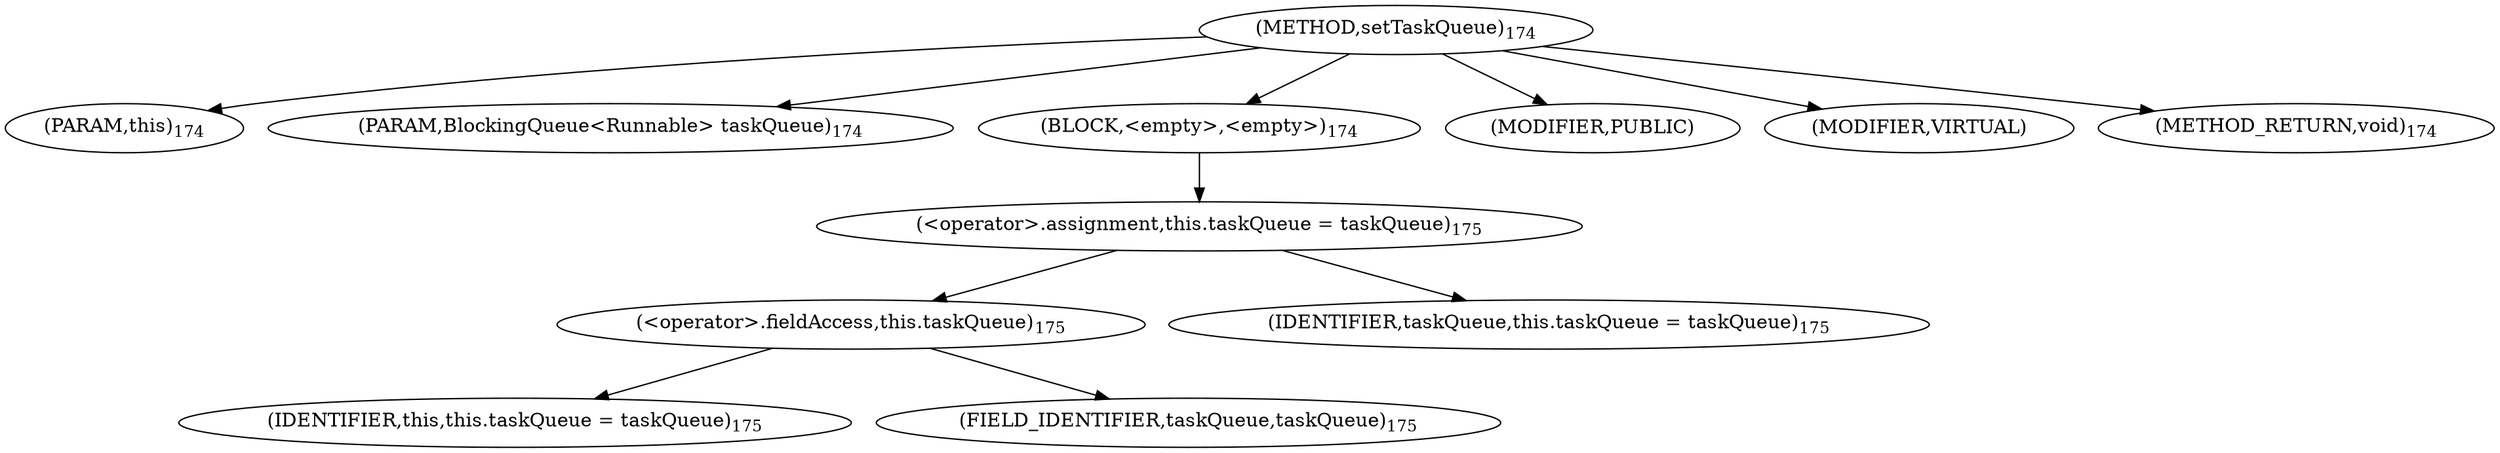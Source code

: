 digraph "setTaskQueue" {  
"440" [label = <(METHOD,setTaskQueue)<SUB>174</SUB>> ]
"42" [label = <(PARAM,this)<SUB>174</SUB>> ]
"441" [label = <(PARAM,BlockingQueue&lt;Runnable&gt; taskQueue)<SUB>174</SUB>> ]
"442" [label = <(BLOCK,&lt;empty&gt;,&lt;empty&gt;)<SUB>174</SUB>> ]
"443" [label = <(&lt;operator&gt;.assignment,this.taskQueue = taskQueue)<SUB>175</SUB>> ]
"444" [label = <(&lt;operator&gt;.fieldAccess,this.taskQueue)<SUB>175</SUB>> ]
"41" [label = <(IDENTIFIER,this,this.taskQueue = taskQueue)<SUB>175</SUB>> ]
"445" [label = <(FIELD_IDENTIFIER,taskQueue,taskQueue)<SUB>175</SUB>> ]
"446" [label = <(IDENTIFIER,taskQueue,this.taskQueue = taskQueue)<SUB>175</SUB>> ]
"447" [label = <(MODIFIER,PUBLIC)> ]
"448" [label = <(MODIFIER,VIRTUAL)> ]
"449" [label = <(METHOD_RETURN,void)<SUB>174</SUB>> ]
  "440" -> "42" 
  "440" -> "441" 
  "440" -> "442" 
  "440" -> "447" 
  "440" -> "448" 
  "440" -> "449" 
  "442" -> "443" 
  "443" -> "444" 
  "443" -> "446" 
  "444" -> "41" 
  "444" -> "445" 
}
